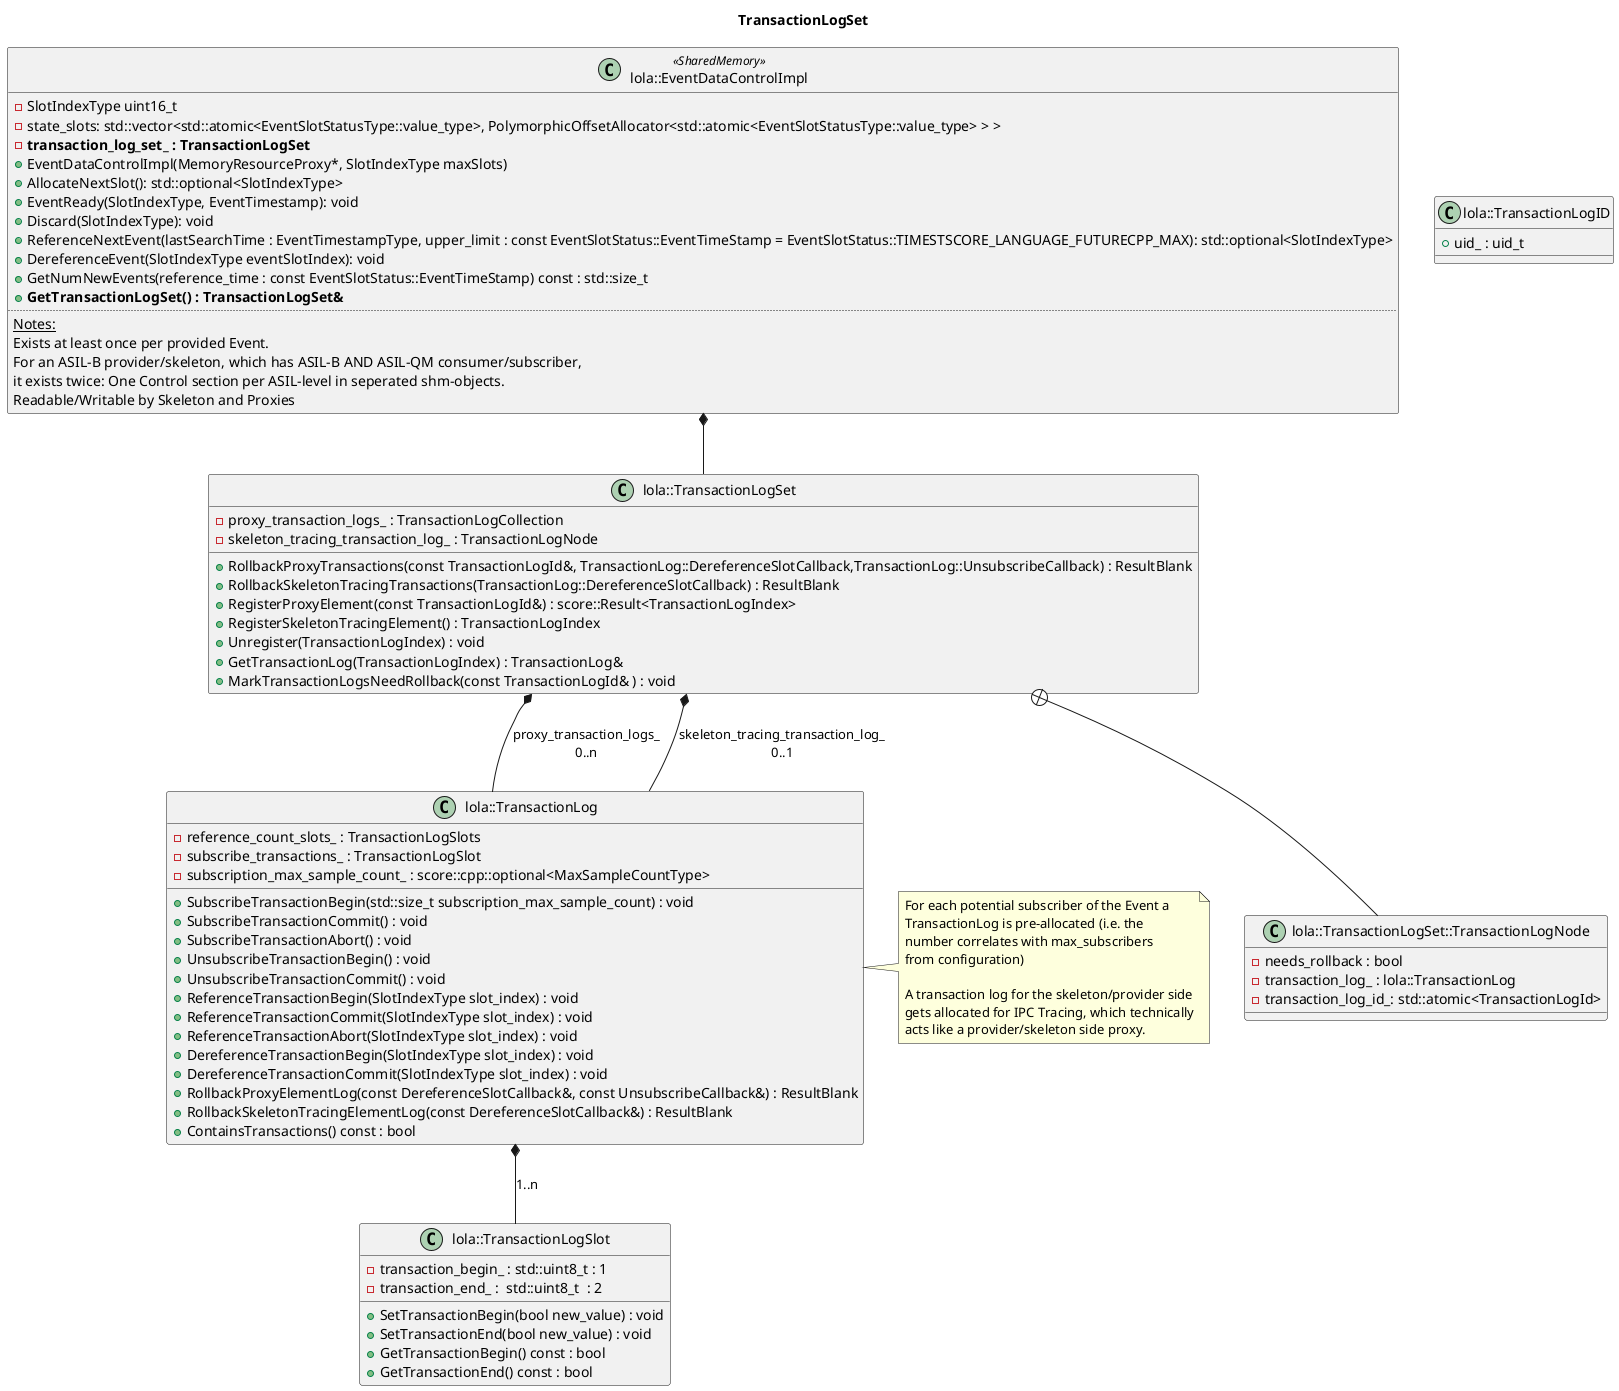 @startuml transaction_log_model
title "TransactionLogSet"

class "lola::TransactionLog" {
  +SubscribeTransactionBegin(std::size_t subscription_max_sample_count) : void
  +SubscribeTransactionCommit() : void
  +SubscribeTransactionAbort() : void
  +UnsubscribeTransactionBegin() : void
  +UnsubscribeTransactionCommit() : void
  +ReferenceTransactionBegin(SlotIndexType slot_index) : void
  +ReferenceTransactionCommit(SlotIndexType slot_index) : void
  +ReferenceTransactionAbort(SlotIndexType slot_index) : void
  +DereferenceTransactionBegin(SlotIndexType slot_index) : void
  +DereferenceTransactionCommit(SlotIndexType slot_index) : void
  +RollbackProxyElementLog(const DereferenceSlotCallback&, const UnsubscribeCallback&) : ResultBlank
  +RollbackSkeletonTracingElementLog(const DereferenceSlotCallback&) : ResultBlank
  +ContainsTransactions() const : bool
  -reference_count_slots_ : TransactionLogSlots
  -subscribe_transactions_ : TransactionLogSlot
  -subscription_max_sample_count_ : score::cpp::optional<MaxSampleCountType>
}

class "lola::TransactionLogSet" {
  +RollbackProxyTransactions(const TransactionLogId&, TransactionLog::DereferenceSlotCallback,TransactionLog::UnsubscribeCallback) : ResultBlank 
  +RollbackSkeletonTracingTransactions(TransactionLog::DereferenceSlotCallback) : ResultBlank
  +RegisterProxyElement(const TransactionLogId&) : score::Result<TransactionLogIndex>
  +RegisterSkeletonTracingElement() : TransactionLogIndex
  +Unregister(TransactionLogIndex) : void
  +GetTransactionLog(TransactionLogIndex) : TransactionLog& 
  +MarkTransactionLogsNeedRollback(const TransactionLogId& ) : void
  -proxy_transaction_logs_ : TransactionLogCollection
  -skeleton_tracing_transaction_log_ : TransactionLogNode
}

class "lola::TransactionLogSet::TransactionLogNode" {
  -needs_rollback : bool
  -transaction_log_ : lola::TransactionLog
  -transaction_log_id_: std::atomic<TransactionLogId>
}

class "lola::EventDataControlImpl" <<SharedMemory>> {
  -SlotIndexType uint16_t
  -state_slots: std::vector<std::atomic<EventSlotStatusType::value_type>, PolymorphicOffsetAllocator<std::atomic<EventSlotStatusType::value_type> > >
  -<b>transaction_log_set_ : TransactionLogSet</b>
  +EventDataControlImpl(MemoryResourceProxy*, SlotIndexType maxSlots)
  +AllocateNextSlot(): std::optional<SlotIndexType>
  +EventReady(SlotIndexType, EventTimestamp): void
  +Discard(SlotIndexType): void
  +ReferenceNextEvent(lastSearchTime : EventTimestampType, upper_limit : const EventSlotStatus::EventTimeStamp = EventSlotStatus::TIMESTSCORE_LANGUAGE_FUTURECPP_MAX): std::optional<SlotIndexType>
  +DereferenceEvent(SlotIndexType eventSlotIndex): void
  +GetNumNewEvents(reference_time : const EventSlotStatus::EventTimeStamp) const : std::size_t
  +<b>GetTransactionLogSet() : TransactionLogSet&</b>
  ..
  <u>Notes:</u>
  Exists at least once per provided Event.
  For an ASIL-B provider/skeleton, which has ASIL-B AND ASIL-QM consumer/subscriber,
  it exists twice: One Control section per ASIL-level in seperated shm-objects.
  Readable/Writable by Skeleton and Proxies
}

class "lola::TransactionLogID" {
  + uid_ : uid_t
}

class "lola::TransactionLogSlot" {
  +SetTransactionBegin(bool new_value) : void
  +SetTransactionEnd(bool new_value) : void
  +GetTransactionBegin() const : bool
  +GetTransactionEnd() const : bool
  -transaction_begin_ : std::uint8_t : 1
  -transaction_end_ :  std::uint8_t  : 2
}

note right of "lola::TransactionLog"
  For each potential subscriber of the Event a
  TransactionLog is pre-allocated (i.e. the
  number correlates with max_subscribers
  from configuration)

  A transaction log for the skeleton/provider side
  gets allocated for IPC Tracing, which technically
  acts like a provider/skeleton side proxy.
end note

"lola::EventDataControlImpl" *-- "lola::TransactionLogSet"
"lola::TransactionLogSet" *-- "lola::TransactionLog" : proxy_transaction_logs_\n0..n
"lola::TransactionLogSet" *-- "lola::TransactionLog" : skeleton_tracing_transaction_log_\n0..1
"lola::TransactionLog" *-- "lola::TransactionLogSlot" : 1..n
"lola::TransactionLogSet" +-- "lola::TransactionLogSet::TransactionLogNode"

@enduml
